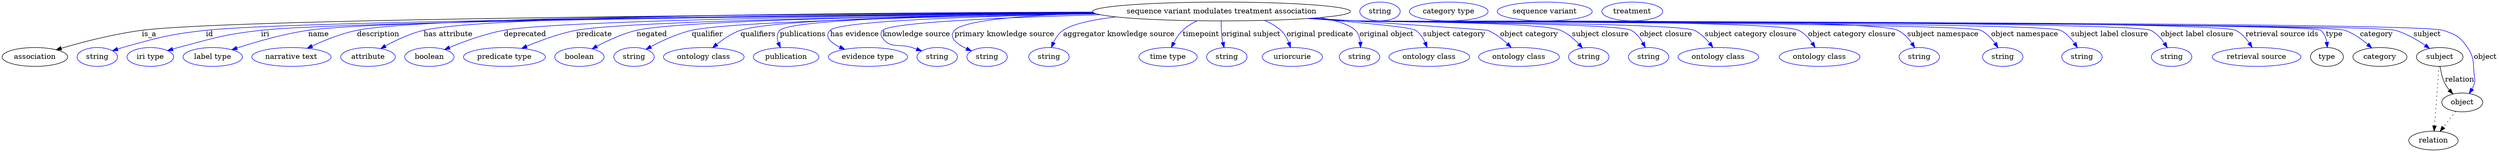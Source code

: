 digraph {
	graph [bb="0,0,4753.4,283"];
	node [label="\N"];
	"sequence variant modulates treatment association"	[height=0.5,
		label="sequence variant modulates treatment association",
		pos="2322.4,265",
		width=6.8244];
	association	[height=0.5,
		pos="62.394,178",
		width=1.7332];
	"sequence variant modulates treatment association" -> association	[label=is_a,
		lp="279.39,221.5",
		pos="e,102.71,191.78 2078.1,262.92 1571.8,260.24 440.44,251.75 265.39,229 212.36,222.11 153.12,206.58 112.39,194.65"];
	id	[color=blue,
		height=0.5,
		label=string,
		pos="181.39,178",
		width=1.0652];
	"sequence variant modulates treatment association" -> id	[color=blue,
		label=id,
		lp="394.39,221.5",
		pos="e,210.38,189.97 2079.4,262.16 1597,258.13 550.9,247.39 387.39,229 316.11,220.98 298.47,215.35 229.39,196 226.29,195.13 223.09,194.16 \
219.89,193.14",
		style=solid];
	iri	[color=blue,
		height=0.5,
		label="iri type",
		pos="282.39,178",
		width=1.2277];
	"sequence variant modulates treatment association" -> iri	[color=blue,
		label=iri,
		lp="500.39,221.5",
		pos="e,315.32,190.14 2080.2,261.91 1618.8,257.54 645.62,246.41 492.39,229 421.55,220.95 404.32,214.25 335.39,196 332.02,195.11 328.55,\
194.13 325.07,193.11",
		style=solid];
	name	[color=blue,
		height=0.5,
		label="label type",
		pos="401.39,178",
		width=1.5707];
	"sequence variant modulates treatment association" -> name	[color=blue,
		label=name,
		lp="602.39,221.5",
		pos="e,437.57,191.87 2078.7,262.47 1634.7,259.17 726.05,249.95 582.39,229 535.51,222.16 483.52,206.97 447.34,195.12",
		style=solid];
	description	[color=blue,
		height=0.5,
		label="narrative text",
		pos="551.39,178",
		width=2.0943];
	"sequence variant modulates treatment association" -> description	[color=blue,
		label=description,
		lp="715.89,221.5",
		pos="e,581.26,194.62 2077.4,263.66 1651.8,262.36 808.52,256.3 675.39,229 645.79,222.93 614.22,210.1 590.34,198.95",
		style=solid];
	"has attribute"	[color=blue,
		height=0.5,
		label=attribute,
		pos="696.39,178",
		width=1.4443];
	"sequence variant modulates treatment association" -> "has attribute"	[color=blue,
		label="has attribute",
		lp="848.39,221.5",
		pos="e,720.34,194.01 2077.1,263.98 1678.2,263.09 921.56,257.61 801.39,229 775.85,222.92 749.15,210.11 729.07,198.98",
		style=solid];
	deprecated	[color=blue,
		height=0.5,
		label=boolean,
		pos="813.39,178",
		width=1.2999];
	"sequence variant modulates treatment association" -> deprecated	[color=blue,
		label=deprecated,
		lp="994.89,221.5",
		pos="e,842.36,192.32 2080.1,261.93 1716.6,258.21 1061.5,248.83 954.39,229 918.53,222.36 879.58,207.95 851.72,196.3",
		style=solid];
	predicate	[color=blue,
		height=0.5,
		label="predicate type",
		pos="956.39,178",
		width=2.1665];
	"sequence variant modulates treatment association" -> predicate	[color=blue,
		label=predicate,
		lp="1126.4,221.5",
		pos="e,989.07,194.43 2081.7,261.32 1751,257.01 1186.3,247.1 1092.4,229 1059.8,222.73 1024.7,209.66 998.37,198.45",
		style=solid];
	negated	[color=blue,
		height=0.5,
		label=boolean,
		pos="1099.4,178",
		width=1.2999];
	"sequence variant modulates treatment association" -> negated	[color=blue,
		label=negated,
		lp="1236.4,221.5",
		pos="e,1123.7,193.71 2081,261.54 1778.5,257.67 1289.7,248.48 1207.4,229 1181.1,222.77 1153.4,209.83 1132.7,198.67",
		style=solid];
	qualifier	[color=blue,
		height=0.5,
		label=string,
		pos="1202.4,178",
		width=1.0652];
	"sequence variant modulates treatment association" -> qualifier	[color=blue,
		label=qualifier,
		lp="1342.4,221.5",
		pos="e,1225.5,192.74 2084,260.62 1809,255.94 1385.2,246.1 1312.4,229 1284.8,222.53 1255.7,208.97 1234.4,197.61",
		style=solid];
	qualifiers	[color=blue,
		height=0.5,
		label="ontology class",
		pos="1335.4,178",
		width=2.1304];
	"sequence variant modulates treatment association" -> qualifiers	[color=blue,
		label=qualifiers,
		lp="1438.9,221.5",
		pos="e,1352.5,195.59 2080.2,261.92 1830,258.63 1467.5,250.23 1405.4,229 1388.8,223.34 1372.7,212.36 1360.2,202.14",
		style=solid];
	publications	[color=blue,
		height=0.5,
		label=publication,
		pos="1492.4,178",
		width=1.7332];
	"sequence variant modulates treatment association" -> publications	[color=blue,
		label=publications,
		lp="1524.4,221.5",
		pos="e,1481.4,195.88 2079.9,262.04 1838.5,258.86 1501.1,250.57 1480.4,229 1474.3,222.63 1474.7,213.73 1477.5,205.2",
		style=solid];
	"has evidence"	[color=blue,
		height=0.5,
		label="evidence type",
		pos="1648.4,178",
		width=2.0943];
	"sequence variant modulates treatment association" -> "has evidence"	[color=blue,
		label="has evidence",
		lp="1622.9,221.5",
		pos="e,1604.1,192.7 2083.9,260.64 1872.3,256.46 1594,247.47 1576.4,229 1564.6,216.67 1576.9,205.56 1594.5,196.96",
		style=solid];
	"knowledge source"	[color=blue,
		height=0.5,
		label=string,
		pos="1780.4,178",
		width=1.0652];
	"sequence variant modulates treatment association" -> "knowledge source"	[color=blue,
		label="knowledge source",
		lp="1740.9,221.5",
		pos="e,1751,189.57 2091.1,258.88 1911.6,253.74 1690.9,244.34 1676.4,229 1671.8,224.16 1672.5,219.39 1676.4,214 1691.8,192.87 1707.6,204.36 \
1732.4,196 1735.3,195.01 1738.3,193.98 1741.4,192.93",
		style=solid];
	"primary knowledge source"	[color=blue,
		height=0.5,
		label=string,
		pos="1875.4,178",
		width=1.0652];
	"sequence variant modulates treatment association" -> "primary knowledge source"	[color=blue,
		label="primary knowledge source",
		lp="1908.4,221.5",
		pos="e,1845.5,189.63 2079.9,261.97 1958.3,258.35 1832.6,249.58 1813.4,229 1801.1,215.82 1817.4,203.1 1836.4,193.79",
		style=solid];
	"aggregator knowledge source"	[color=blue,
		height=0.5,
		label=string,
		pos="1993.4,178",
		width=1.0652];
	"sequence variant modulates treatment association" -> "aggregator knowledge source"	[color=blue,
		label="aggregator knowledge source",
		lp="2126.9,221.5",
		pos="e,1998.1,196.21 2121.1,254.63 2077.3,249.43 2038.7,241.4 2020.4,229 2012.1,223.39 2006.2,214.39 2002,205.56",
		style=solid];
	timepoint	[color=blue,
		height=0.5,
		label="time type",
		pos="2220.4,178",
		width=1.5346];
	"sequence variant modulates treatment association" -> timepoint	[color=blue,
		label=timepoint,
		lp="2283.4,221.5",
		pos="e,2226.8,196.04 2275.4,247.16 2265.8,242.29 2256.2,236.27 2248.4,229 2241.3,222.39 2235.6,213.58 2231.2,205.19",
		style=solid];
	"original subject"	[color=blue,
		height=0.5,
		label=string,
		pos="2332.4,178",
		width=1.0652];
	"sequence variant modulates treatment association" -> "original subject"	[color=blue,
		label="original subject",
		lp="2379.4,221.5",
		pos="e,2327.2,195.93 2321.8,246.8 2321.6,237.12 2321.9,224.84 2323.4,214 2323.8,211.3 2324.3,208.5 2324.8,205.72",
		style=solid];
	"original predicate"	[color=blue,
		height=0.5,
		label=uriorcurie,
		pos="2457.4,178",
		width=1.5887];
	"sequence variant modulates treatment association" -> "original predicate"	[color=blue,
		label="original predicate",
		lp="2509.9,221.5",
		pos="e,2453.8,196 2404.4,247.93 2415.7,243.17 2426.4,237 2435.4,229 2442.3,222.83 2447.2,214.08 2450.5,205.62",
		style=solid];
	"original object"	[color=blue,
		height=0.5,
		label=string,
		pos="2585.4,178",
		width=1.0652];
	"sequence variant modulates treatment association" -> "original object"	[color=blue,
		label="original object",
		lp="2636.9,221.5",
		pos="e,2587.4,196.15 2509.8,253.29 2540.3,248.04 2565.8,240.33 2577.4,229 2583.4,223.12 2586,214.66 2587,206.36",
		style=solid];
	"subject category"	[color=blue,
		height=0.5,
		label="ontology class",
		pos="2718.4,178",
		width=2.1304];
	"sequence variant modulates treatment association" -> "subject category"	[color=blue,
		label="subject category",
		lp="2765.9,221.5",
		pos="e,2714.1,196.27 2489.3,251.76 2583.2,244.28 2683.5,235.02 2692.4,229 2700.6,223.46 2706.4,214.47 2710.4,205.63",
		style=solid];
	"object category"	[color=blue,
		height=0.5,
		label="ontology class",
		pos="2889.4,178",
		width=2.1304];
	"sequence variant modulates treatment association" -> "object category"	[color=blue,
		label="object category",
		lp="2908.9,221.5",
		pos="e,2874.5,196.14 2496.7,252.28 2642.6,242.42 2827.4,229.79 2829.4,229 2843.4,223.36 2856.6,213.14 2867.1,203.41",
		style=solid];
	"subject closure"	[color=blue,
		height=0.5,
		label=string,
		pos="3022.4,178",
		width=1.0652];
	"sequence variant modulates treatment association" -> "subject closure"	[color=blue,
		label="subject closure",
		lp="3044.9,221.5",
		pos="e,3010.2,195.26 2493.8,252.09 2521.7,250.28 2550.4,248.52 2577.4,247 2620.8,244.55 2928.3,245.79 2968.4,229 2981.8,223.39 2993.9,\
212.91 3003.3,202.99",
		style=solid];
	"object closure"	[color=blue,
		height=0.5,
		label=string,
		pos="3136.4,178",
		width=1.0652];
	"sequence variant modulates treatment association" -> "object closure"	[color=blue,
		label="object closure",
		lp="3169.4,221.5",
		pos="e,3130,196.11 2491.7,251.94 2520.3,250.12 2549.7,248.4 2577.4,247 2606.6,245.53 3077.9,243.29 3103.4,229 3112.9,223.66 3120.2,214.29 \
3125.4,205.09",
		style=solid];
	"subject category closure"	[color=blue,
		height=0.5,
		label="ontology class",
		pos="3269.4,178",
		width=2.1304];
	"sequence variant modulates treatment association" -> "subject category closure"	[color=blue,
		label="subject category closure",
		lp="3330.9,221.5",
		pos="e,3258.9,196.28 2490.7,251.85 2519.6,250.03 2549.4,248.32 2577.4,247 2613.3,245.31 3190.7,243.88 3223.4,229 3235,223.71 3245,213.94 \
3252.7,204.44",
		style=solid];
	"object category closure"	[color=blue,
		height=0.5,
		label="ontology class",
		pos="3462.4,178",
		width=2.1304];
	"sequence variant modulates treatment association" -> "object category closure"	[color=blue,
		label="object category closure",
		lp="3523.9,221.5",
		pos="e,3453.8,196.25 2489.3,251.78 2518.7,249.95 2548.9,248.25 2577.4,247 2624.3,244.94 3380.3,249.79 3422.4,229 3433.1,223.72 3441.8,\
214.1 3448.4,204.7",
		style=solid];
	"subject namespace"	[color=blue,
		height=0.5,
		label=string,
		pos="3652.4,178",
		width=1.0652];
	"sequence variant modulates treatment association" -> "subject namespace"	[color=blue,
		label="subject namespace",
		lp="3697.4,221.5",
		pos="e,3643.8,195.78 2488.6,251.73 2518.2,249.89 2548.7,248.21 2577.4,247 2634.8,244.59 3559.7,254.03 3611.4,229 3622.4,223.68 3631.4,\
213.87 3638.2,204.33",
		style=solid];
	"object namespace"	[color=blue,
		height=0.5,
		label=string,
		pos="3811.4,178",
		width=1.0652];
	"sequence variant modulates treatment association" -> "object namespace"	[color=blue,
		label="object namespace",
		lp="3853.4,221.5",
		pos="e,3802.5,195.8 2488.3,251.7 2518,249.85 2548.6,248.18 2577.4,247 2610.5,245.65 3739.5,243.21 3769.4,229 3780.5,223.71 3789.8,213.9 \
3796.7,204.35",
		style=solid];
	"subject label closure"	[color=blue,
		height=0.5,
		label=string,
		pos="3962.4,178",
		width=1.0652];
	"sequence variant modulates treatment association" -> "subject label closure"	[color=blue,
		label="subject label closure",
		lp="4015.4,221.5",
		pos="e,3953.8,195.8 2488,251.68 2517.7,249.83 2548.5,248.16 2577.4,247 2614.7,245.51 3887.8,245.2 3921.4,229 3932.4,223.71 3941.4,213.89 \
3948.2,204.35",
		style=solid];
	"object label closure"	[color=blue,
		height=0.5,
		label=string,
		pos="4133.4,178",
		width=1.0652];
	"sequence variant modulates treatment association" -> "object label closure"	[color=blue,
		label="object label closure",
		lp="4181.9,221.5",
		pos="e,4125.1,195.8 2487.6,251.66 2517.5,249.81 2548.4,248.14 2577.4,247 2619.5,245.35 4055.5,247.47 4093.4,229 4104.3,223.7 4113.1,213.88 \
4119.7,204.34",
		style=solid];
	"retrieval source ids"	[color=blue,
		height=0.5,
		label="retrieval source",
		pos="4295.4,178",
		width=2.347];
	"sequence variant modulates treatment association" -> "retrieval source ids"	[color=blue,
		label="retrieval source ids",
		lp="4343.9,221.5",
		pos="e,4286.8,196.3 2487.6,251.63 2517.5,249.78 2548.4,248.12 2577.4,247 2624,245.2 4213.5,249.42 4255.4,229 4266.1,223.78 4274.9,214.17 \
4281.4,204.75",
		style=solid];
	type	[height=0.5,
		pos="4429.4,178",
		width=0.86659];
	"sequence variant modulates treatment association" -> type	[color=blue,
		label=type,
		lp="4443.4,221.5",
		pos="e,4430.2,196.18 2487.3,251.63 2517.2,249.78 2548.2,248.11 2577.4,247 2602.9,246.02 4397.4,244.92 4417.4,229 4424.2,223.54 4427.6,\
214.93 4429.1,206.37",
		style=solid];
	category	[height=0.5,
		pos="4530.4,178",
		width=1.4263];
	"sequence variant modulates treatment association" -> category	[color=blue,
		label=category,
		lp="4523.9,221.5",
		pos="e,4514.8,195.26 2487.3,251.63 2517.2,249.77 2548.2,248.11 2577.4,247 2629.7,245.01 4413.8,245.75 4463.4,229 4479.6,223.53 4495.1,\
212.51 4507.1,202.2",
		style=solid];
	subject	[height=0.5,
		pos="4644.4,178",
		width=1.2277];
	"sequence variant modulates treatment association" -> subject	[color=blue,
		label=subject,
		lp="4620.4,221.5",
		pos="e,4625.1,194.33 2487.3,251.62 2517.2,249.76 2548.2,248.1 2577.4,247 2632.4,244.92 4506.3,243.71 4559.4,229 4580.1,223.25 4601,211.09 \
4616.9,200.2",
		style=solid];
	object	[height=0.5,
		pos="4687.4,91",
		width=1.0832];
	"sequence variant modulates treatment association" -> object	[color=blue,
		label=object,
		lp="4731.4,178",
		pos="e,4700.8,108.09 2486.9,251.63 2517,249.77 2548.1,248.1 2577.4,247 2634.9,244.83 4595.6,246.59 4650.4,229 4674.7,221.2 4683,217.1 \
4697.4,196 4711.3,175.59 4707.5,166.51 4710.4,142 4711.2,135.38 4712.3,133.39 4710.4,127 4709.4,123.55 4707.9,120.13 4706.1,116.85",
		style=solid];
	association_type	[color=blue,
		height=0.5,
		label=string,
		pos="2624.4,265",
		width=1.0652];
	association_category	[color=blue,
		height=0.5,
		label="category type",
		pos="2755.4,265",
		width=2.0762];
	subject -> object	[label=relation,
		lp="4682.4,134.5",
		pos="e,4669.5,107.23 4645.5,159.55 4646.7,149.57 4649.2,137.07 4654.4,127 4656.6,122.68 4659.5,118.52 4662.7,114.66"];
	relation	[height=0.5,
		pos="4632.4,18",
		width=1.2999];
	subject -> relation	[pos="e,4633.7,36.188 4643.1,159.79 4641,132.48 4637,78.994 4634.5,46.38",
		style=dotted];
	"sequence variant modulates treatment association_subject"	[color=blue,
		height=0.5,
		label="sequence variant",
		pos="2938.4,265",
		width=2.5095];
	object -> relation	[pos="e,4645.2,35.54 4674.9,73.889 4668,64.939 4659.2,53.617 4651.4,43.584",
		style=dotted];
	"sequence variant modulates treatment association_object"	[color=blue,
		height=0.5,
		label=treatment,
		pos="3104.4,265",
		width=1.6068];
}
